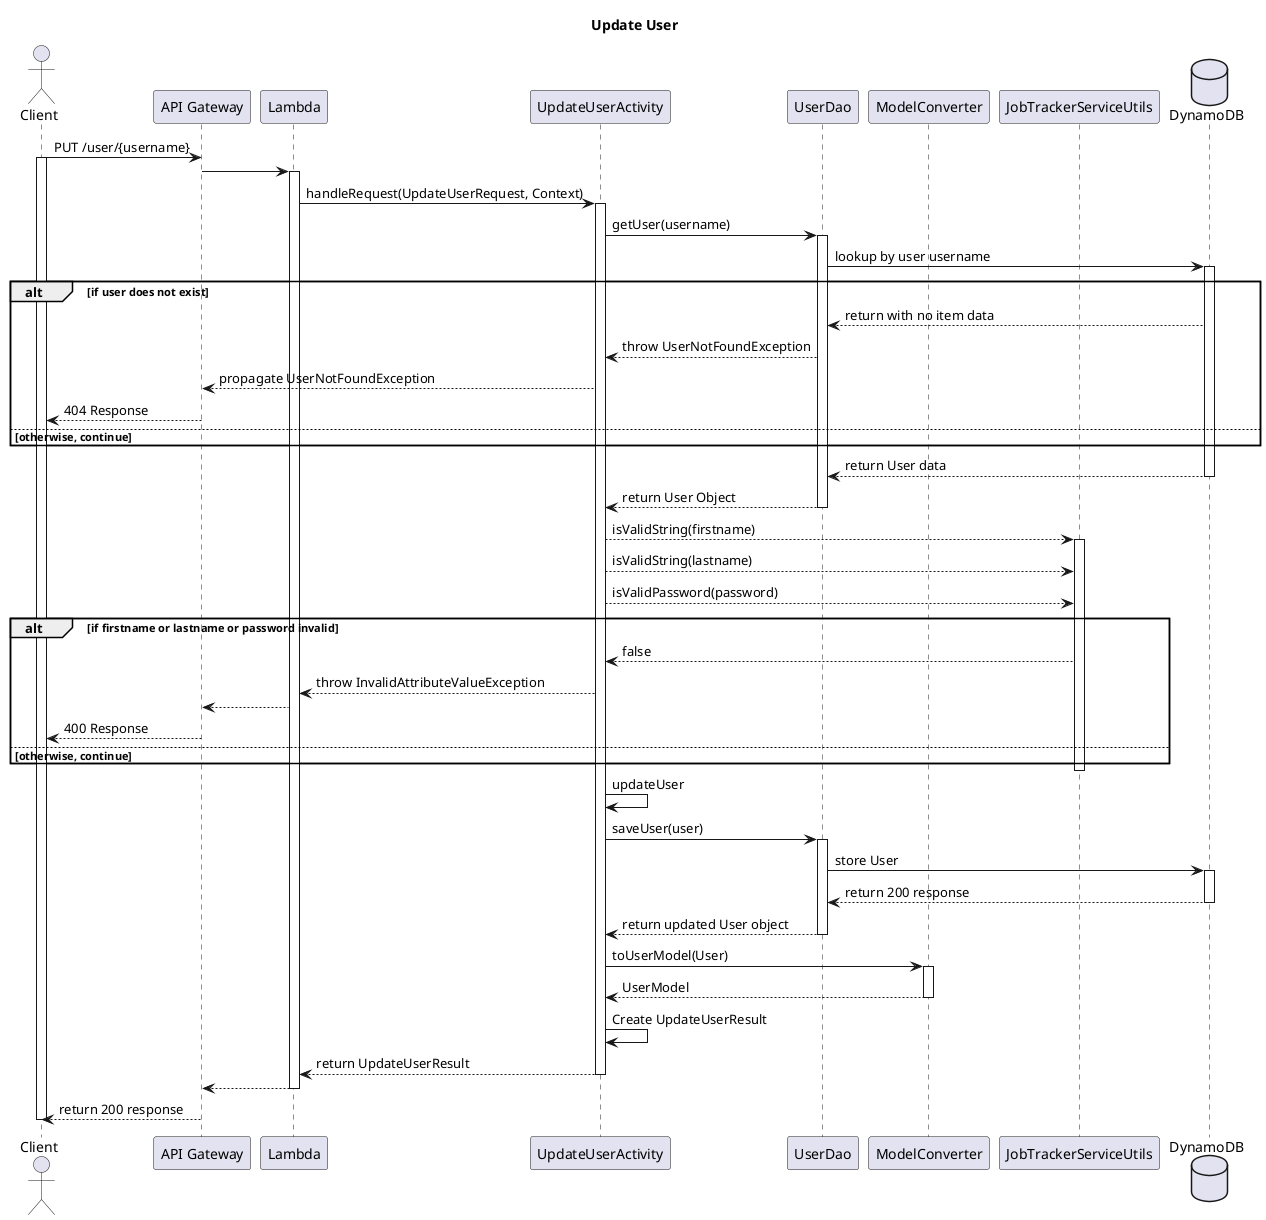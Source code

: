 @startuml
title Update User

actor Client
participant "API Gateway" as APIGateway
participant Lambda
participant UpdateUserActivity
participant UserDao
participant ModelConverter
participant JobTrackerServiceUtils
database DynamoDB


Client -> APIGateway : PUT /user/{username}
activate Client


APIGateway -> Lambda
activate Lambda

Lambda -> UpdateUserActivity : handleRequest(UpdateUserRequest, Context)
activate UpdateUserActivity


UpdateUserActivity -> UserDao : getUser(username)
activate UserDao

UserDao -> DynamoDB : lookup by user username
activate DynamoDB

alt if user does not exist
    DynamoDB --> UserDao : return with no item data
    UserDao --> UpdateUserActivity : throw UserNotFoundException
    UpdateUserActivity --> APIGateway : propagate UserNotFoundException
    Client <-- APIGateway : 404 Response
    else otherwise, continue
end

DynamoDB --> UserDao : return User data
deactivate DynamoDB

UserDao --> UpdateUserActivity : return User Object
deactivate UserDao

UpdateUserActivity --> JobTrackerServiceUtils : isValidString(firstname)
activate JobTrackerServiceUtils
UpdateUserActivity --> JobTrackerServiceUtils : isValidString(lastname)
UpdateUserActivity --> JobTrackerServiceUtils : isValidPassword(password)

alt if firstname or lastname or password invalid
    UpdateUserActivity <-- JobTrackerServiceUtils : false
    Lambda <-- UpdateUserActivity : throw InvalidAttributeValueException
    APIGateway <-- Lambda
    Client <-- APIGateway : 400 Response
else otherwise, continue
end
deactivate JobTrackerServiceUtils



UpdateUserActivity -> UpdateUserActivity : updateUser
UpdateUserActivity -> UserDao : saveUser(user)
activate UserDao
UserDao -> DynamoDB : store User
activate DynamoDB

DynamoDB --> UserDao : return 200 response
deactivate DynamoDB

UserDao --> UpdateUserActivity : return updated User object
deactivate UserDao

UpdateUserActivity -> ModelConverter : toUserModel(User)
activate ModelConverter
UpdateUserActivity <-- ModelConverter : UserModel
deactivate ModelConverter


UpdateUserActivity -> UpdateUserActivity: Create UpdateUserResult

UpdateUserActivity --> Lambda : return UpdateUserResult
deactivate UpdateUserActivity
APIGateway <-- Lambda
deactivate Lambda
Client <-- APIGateway : return 200 response

deactivate Client

@enduml